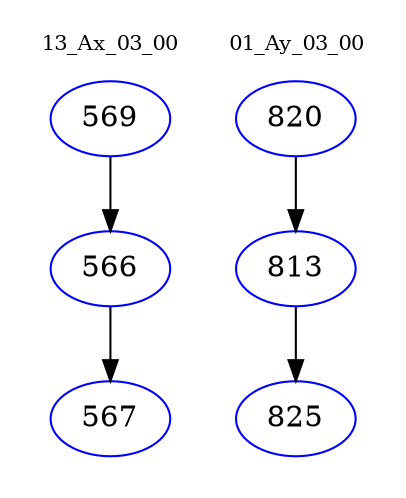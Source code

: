 digraph{
subgraph cluster_0 {
color = white
label = "13_Ax_03_00";
fontsize=10;
T0_569 [label="569", color="blue"]
T0_569 -> T0_566 [color="black"]
T0_566 [label="566", color="blue"]
T0_566 -> T0_567 [color="black"]
T0_567 [label="567", color="blue"]
}
subgraph cluster_1 {
color = white
label = "01_Ay_03_00";
fontsize=10;
T1_820 [label="820", color="blue"]
T1_820 -> T1_813 [color="black"]
T1_813 [label="813", color="blue"]
T1_813 -> T1_825 [color="black"]
T1_825 [label="825", color="blue"]
}
}
